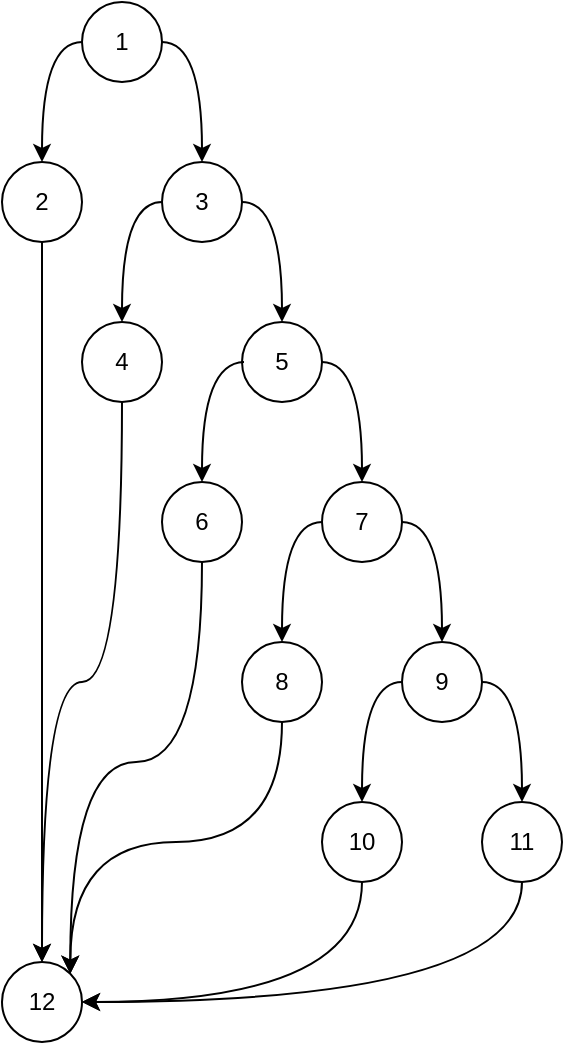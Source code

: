 <mxfile version="22.1.2" type="device">
  <diagram name="第 1 页" id="GBFZqFc6MePZSkLyRcqQ">
    <mxGraphModel dx="1294" dy="995" grid="1" gridSize="10" guides="1" tooltips="1" connect="1" arrows="1" fold="1" page="1" pageScale="1" pageWidth="827" pageHeight="1169" math="0" shadow="0">
      <root>
        <mxCell id="0" />
        <mxCell id="1" parent="0" />
        <mxCell id="4_kUkk71L0v5db4bS-J5-14" style="edgeStyle=orthogonalEdgeStyle;rounded=0;orthogonalLoop=1;jettySize=auto;html=1;entryX=0.5;entryY=0;entryDx=0;entryDy=0;exitX=1;exitY=0.5;exitDx=0;exitDy=0;curved=1;" edge="1" parent="1" source="4_kUkk71L0v5db4bS-J5-1" target="4_kUkk71L0v5db4bS-J5-3">
          <mxGeometry relative="1" as="geometry" />
        </mxCell>
        <mxCell id="4_kUkk71L0v5db4bS-J5-1" value="1" style="ellipse;whiteSpace=wrap;html=1;aspect=fixed;" vertex="1" parent="1">
          <mxGeometry x="80" y="40" width="40" height="40" as="geometry" />
        </mxCell>
        <mxCell id="4_kUkk71L0v5db4bS-J5-2" value="2" style="ellipse;whiteSpace=wrap;html=1;aspect=fixed;" vertex="1" parent="1">
          <mxGeometry x="40" y="120" width="40" height="40" as="geometry" />
        </mxCell>
        <mxCell id="4_kUkk71L0v5db4bS-J5-3" value="3" style="ellipse;whiteSpace=wrap;html=1;aspect=fixed;" vertex="1" parent="1">
          <mxGeometry x="120" y="120" width="40" height="40" as="geometry" />
        </mxCell>
        <mxCell id="4_kUkk71L0v5db4bS-J5-4" value="4" style="ellipse;whiteSpace=wrap;html=1;aspect=fixed;" vertex="1" parent="1">
          <mxGeometry x="80" y="200" width="40" height="40" as="geometry" />
        </mxCell>
        <mxCell id="4_kUkk71L0v5db4bS-J5-5" value="5" style="ellipse;whiteSpace=wrap;html=1;aspect=fixed;" vertex="1" parent="1">
          <mxGeometry x="160" y="200" width="40" height="40" as="geometry" />
        </mxCell>
        <mxCell id="4_kUkk71L0v5db4bS-J5-6" value="6" style="ellipse;whiteSpace=wrap;html=1;aspect=fixed;" vertex="1" parent="1">
          <mxGeometry x="120" y="280" width="40" height="40" as="geometry" />
        </mxCell>
        <mxCell id="4_kUkk71L0v5db4bS-J5-7" value="7" style="ellipse;whiteSpace=wrap;html=1;aspect=fixed;" vertex="1" parent="1">
          <mxGeometry x="200" y="280" width="40" height="40" as="geometry" />
        </mxCell>
        <mxCell id="4_kUkk71L0v5db4bS-J5-8" value="8" style="ellipse;whiteSpace=wrap;html=1;aspect=fixed;" vertex="1" parent="1">
          <mxGeometry x="160" y="360" width="40" height="40" as="geometry" />
        </mxCell>
        <mxCell id="4_kUkk71L0v5db4bS-J5-9" value="9" style="ellipse;whiteSpace=wrap;html=1;aspect=fixed;" vertex="1" parent="1">
          <mxGeometry x="240" y="360" width="40" height="40" as="geometry" />
        </mxCell>
        <mxCell id="4_kUkk71L0v5db4bS-J5-11" value="10" style="ellipse;whiteSpace=wrap;html=1;aspect=fixed;" vertex="1" parent="1">
          <mxGeometry x="200" y="440" width="40" height="40" as="geometry" />
        </mxCell>
        <mxCell id="4_kUkk71L0v5db4bS-J5-12" value="11" style="ellipse;whiteSpace=wrap;html=1;aspect=fixed;" vertex="1" parent="1">
          <mxGeometry x="280" y="440" width="40" height="40" as="geometry" />
        </mxCell>
        <mxCell id="4_kUkk71L0v5db4bS-J5-15" style="edgeStyle=orthogonalEdgeStyle;rounded=0;orthogonalLoop=1;jettySize=auto;html=1;entryX=0.5;entryY=0;entryDx=0;entryDy=0;exitX=0;exitY=0.5;exitDx=0;exitDy=0;curved=1;" edge="1" parent="1" source="4_kUkk71L0v5db4bS-J5-1" target="4_kUkk71L0v5db4bS-J5-2">
          <mxGeometry relative="1" as="geometry">
            <mxPoint x="130" y="70" as="sourcePoint" />
            <mxPoint x="150" y="130" as="targetPoint" />
          </mxGeometry>
        </mxCell>
        <mxCell id="4_kUkk71L0v5db4bS-J5-16" style="edgeStyle=orthogonalEdgeStyle;rounded=0;orthogonalLoop=1;jettySize=auto;html=1;entryX=0.5;entryY=0;entryDx=0;entryDy=0;curved=1;exitX=1;exitY=0.5;exitDx=0;exitDy=0;" edge="1" parent="1" source="4_kUkk71L0v5db4bS-J5-3" target="4_kUkk71L0v5db4bS-J5-5">
          <mxGeometry relative="1" as="geometry">
            <mxPoint x="220" y="110" as="sourcePoint" />
            <mxPoint x="160" y="140" as="targetPoint" />
          </mxGeometry>
        </mxCell>
        <mxCell id="4_kUkk71L0v5db4bS-J5-17" style="edgeStyle=orthogonalEdgeStyle;rounded=0;orthogonalLoop=1;jettySize=auto;html=1;entryX=0.5;entryY=0;entryDx=0;entryDy=0;exitX=0;exitY=0.5;exitDx=0;exitDy=0;curved=1;" edge="1" parent="1" source="4_kUkk71L0v5db4bS-J5-3" target="4_kUkk71L0v5db4bS-J5-4">
          <mxGeometry relative="1" as="geometry">
            <mxPoint x="150" y="90" as="sourcePoint" />
            <mxPoint x="170" y="150" as="targetPoint" />
          </mxGeometry>
        </mxCell>
        <mxCell id="4_kUkk71L0v5db4bS-J5-18" style="edgeStyle=orthogonalEdgeStyle;rounded=0;orthogonalLoop=1;jettySize=auto;html=1;curved=1;exitX=1;exitY=0.5;exitDx=0;exitDy=0;entryX=0.5;entryY=0;entryDx=0;entryDy=0;" edge="1" parent="1" source="4_kUkk71L0v5db4bS-J5-5" target="4_kUkk71L0v5db4bS-J5-7">
          <mxGeometry relative="1" as="geometry">
            <mxPoint x="240" y="221" as="sourcePoint" />
            <mxPoint x="260" y="280" as="targetPoint" />
          </mxGeometry>
        </mxCell>
        <mxCell id="4_kUkk71L0v5db4bS-J5-19" style="edgeStyle=orthogonalEdgeStyle;rounded=0;orthogonalLoop=1;jettySize=auto;html=1;entryX=0.5;entryY=0;entryDx=0;entryDy=0;curved=1;" edge="1" parent="1" target="4_kUkk71L0v5db4bS-J5-6">
          <mxGeometry relative="1" as="geometry">
            <mxPoint x="161" y="220" as="sourcePoint" />
            <mxPoint x="140" y="280" as="targetPoint" />
          </mxGeometry>
        </mxCell>
        <mxCell id="4_kUkk71L0v5db4bS-J5-20" style="edgeStyle=orthogonalEdgeStyle;rounded=0;orthogonalLoop=1;jettySize=auto;html=1;entryX=0.5;entryY=0;entryDx=0;entryDy=0;exitX=0;exitY=0.5;exitDx=0;exitDy=0;curved=1;" edge="1" parent="1" source="4_kUkk71L0v5db4bS-J5-7" target="4_kUkk71L0v5db4bS-J5-8">
          <mxGeometry relative="1" as="geometry">
            <mxPoint x="140" y="160" as="sourcePoint" />
            <mxPoint x="120" y="220" as="targetPoint" />
          </mxGeometry>
        </mxCell>
        <mxCell id="4_kUkk71L0v5db4bS-J5-21" style="edgeStyle=orthogonalEdgeStyle;rounded=0;orthogonalLoop=1;jettySize=auto;html=1;entryX=0.5;entryY=0;entryDx=0;entryDy=0;exitX=1;exitY=0.5;exitDx=0;exitDy=0;curved=1;" edge="1" parent="1" source="4_kUkk71L0v5db4bS-J5-7" target="4_kUkk71L0v5db4bS-J5-9">
          <mxGeometry relative="1" as="geometry">
            <mxPoint x="150" y="170" as="sourcePoint" />
            <mxPoint x="130" y="230" as="targetPoint" />
          </mxGeometry>
        </mxCell>
        <mxCell id="4_kUkk71L0v5db4bS-J5-22" style="edgeStyle=orthogonalEdgeStyle;rounded=0;orthogonalLoop=1;jettySize=auto;html=1;entryX=0.5;entryY=0;entryDx=0;entryDy=0;exitX=1;exitY=0.5;exitDx=0;exitDy=0;curved=1;" edge="1" parent="1" source="4_kUkk71L0v5db4bS-J5-9" target="4_kUkk71L0v5db4bS-J5-12">
          <mxGeometry relative="1" as="geometry">
            <mxPoint x="250" y="310" as="sourcePoint" />
            <mxPoint x="270" y="370" as="targetPoint" />
          </mxGeometry>
        </mxCell>
        <mxCell id="4_kUkk71L0v5db4bS-J5-23" style="edgeStyle=orthogonalEdgeStyle;rounded=0;orthogonalLoop=1;jettySize=auto;html=1;entryX=0.5;entryY=0;entryDx=0;entryDy=0;exitX=0;exitY=0.5;exitDx=0;exitDy=0;curved=1;" edge="1" parent="1" source="4_kUkk71L0v5db4bS-J5-9" target="4_kUkk71L0v5db4bS-J5-11">
          <mxGeometry relative="1" as="geometry">
            <mxPoint x="260" y="320" as="sourcePoint" />
            <mxPoint x="280" y="380" as="targetPoint" />
          </mxGeometry>
        </mxCell>
        <mxCell id="4_kUkk71L0v5db4bS-J5-24" value="12" style="ellipse;whiteSpace=wrap;html=1;aspect=fixed;" vertex="1" parent="1">
          <mxGeometry x="40" y="520" width="40" height="40" as="geometry" />
        </mxCell>
        <mxCell id="4_kUkk71L0v5db4bS-J5-26" style="edgeStyle=orthogonalEdgeStyle;rounded=0;orthogonalLoop=1;jettySize=auto;html=1;entryX=0.5;entryY=0;entryDx=0;entryDy=0;exitX=0.5;exitY=1;exitDx=0;exitDy=0;curved=1;" edge="1" parent="1" source="4_kUkk71L0v5db4bS-J5-2" target="4_kUkk71L0v5db4bS-J5-24">
          <mxGeometry relative="1" as="geometry">
            <mxPoint x="250" y="390" as="sourcePoint" />
            <mxPoint x="230" y="450" as="targetPoint" />
          </mxGeometry>
        </mxCell>
        <mxCell id="4_kUkk71L0v5db4bS-J5-27" style="edgeStyle=orthogonalEdgeStyle;rounded=0;orthogonalLoop=1;jettySize=auto;html=1;entryX=0.5;entryY=0;entryDx=0;entryDy=0;exitX=0.5;exitY=1;exitDx=0;exitDy=0;curved=1;" edge="1" parent="1" source="4_kUkk71L0v5db4bS-J5-4" target="4_kUkk71L0v5db4bS-J5-24">
          <mxGeometry relative="1" as="geometry">
            <mxPoint x="260" y="400" as="sourcePoint" />
            <mxPoint x="240" y="460" as="targetPoint" />
          </mxGeometry>
        </mxCell>
        <mxCell id="4_kUkk71L0v5db4bS-J5-28" style="edgeStyle=orthogonalEdgeStyle;rounded=0;orthogonalLoop=1;jettySize=auto;html=1;exitX=0.5;exitY=1;exitDx=0;exitDy=0;curved=1;entryX=1;entryY=0;entryDx=0;entryDy=0;" edge="1" parent="1" source="4_kUkk71L0v5db4bS-J5-6" target="4_kUkk71L0v5db4bS-J5-24">
          <mxGeometry relative="1" as="geometry">
            <mxPoint x="270" y="410" as="sourcePoint" />
            <mxPoint x="250" y="470" as="targetPoint" />
          </mxGeometry>
        </mxCell>
        <mxCell id="4_kUkk71L0v5db4bS-J5-29" style="edgeStyle=orthogonalEdgeStyle;rounded=0;orthogonalLoop=1;jettySize=auto;html=1;entryX=1;entryY=0;entryDx=0;entryDy=0;exitX=0.5;exitY=1;exitDx=0;exitDy=0;curved=1;" edge="1" parent="1" source="4_kUkk71L0v5db4bS-J5-8" target="4_kUkk71L0v5db4bS-J5-24">
          <mxGeometry relative="1" as="geometry">
            <mxPoint x="280" y="420" as="sourcePoint" />
            <mxPoint x="260" y="480" as="targetPoint" />
          </mxGeometry>
        </mxCell>
        <mxCell id="4_kUkk71L0v5db4bS-J5-30" style="edgeStyle=orthogonalEdgeStyle;rounded=0;orthogonalLoop=1;jettySize=auto;html=1;entryX=1;entryY=0.5;entryDx=0;entryDy=0;exitX=0.5;exitY=1;exitDx=0;exitDy=0;curved=1;" edge="1" parent="1" source="4_kUkk71L0v5db4bS-J5-11" target="4_kUkk71L0v5db4bS-J5-24">
          <mxGeometry relative="1" as="geometry">
            <mxPoint x="290" y="430" as="sourcePoint" />
            <mxPoint x="270" y="490" as="targetPoint" />
          </mxGeometry>
        </mxCell>
        <mxCell id="4_kUkk71L0v5db4bS-J5-31" style="edgeStyle=orthogonalEdgeStyle;rounded=0;orthogonalLoop=1;jettySize=auto;html=1;entryX=1;entryY=0.5;entryDx=0;entryDy=0;exitX=0.5;exitY=1;exitDx=0;exitDy=0;curved=1;" edge="1" parent="1" source="4_kUkk71L0v5db4bS-J5-12" target="4_kUkk71L0v5db4bS-J5-24">
          <mxGeometry relative="1" as="geometry">
            <mxPoint x="300" y="440" as="sourcePoint" />
            <mxPoint x="280" y="500" as="targetPoint" />
          </mxGeometry>
        </mxCell>
      </root>
    </mxGraphModel>
  </diagram>
</mxfile>
